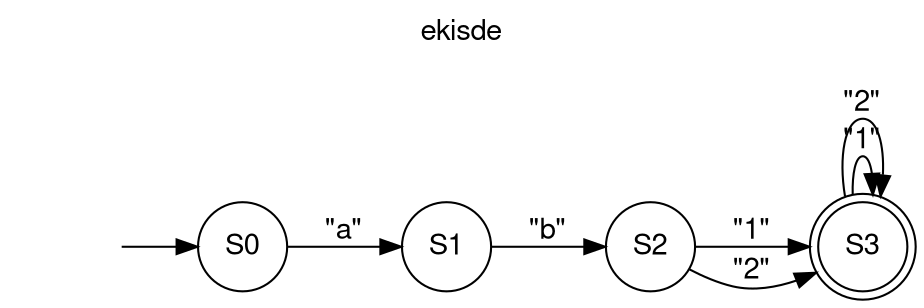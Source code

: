 digraph AFD {
labelloc="t";
    label="ekisde";	fontname="Helvetica,Arial,sans-serif"
	node [fontname="Helvetica,Arial,sans-serif"]
	edge [fontname="Helvetica,Arial,sans-serif"]
	rankdir=LR;
begin[shape=none label=""];
node[shape=circle]begin->S0; 
	node [shape = doublecircle]; S3; 
node [shape = circle]; 
S0->S1 [label = "\"a\""];
S1->S2 [label = "\"b\""];
S2->S3 [label = "\"1\""];
S2->S3 [label = "\"2\""];
S3->S3 [label = "\"1\""];
S3->S3 [label = "\"2\""];
}
